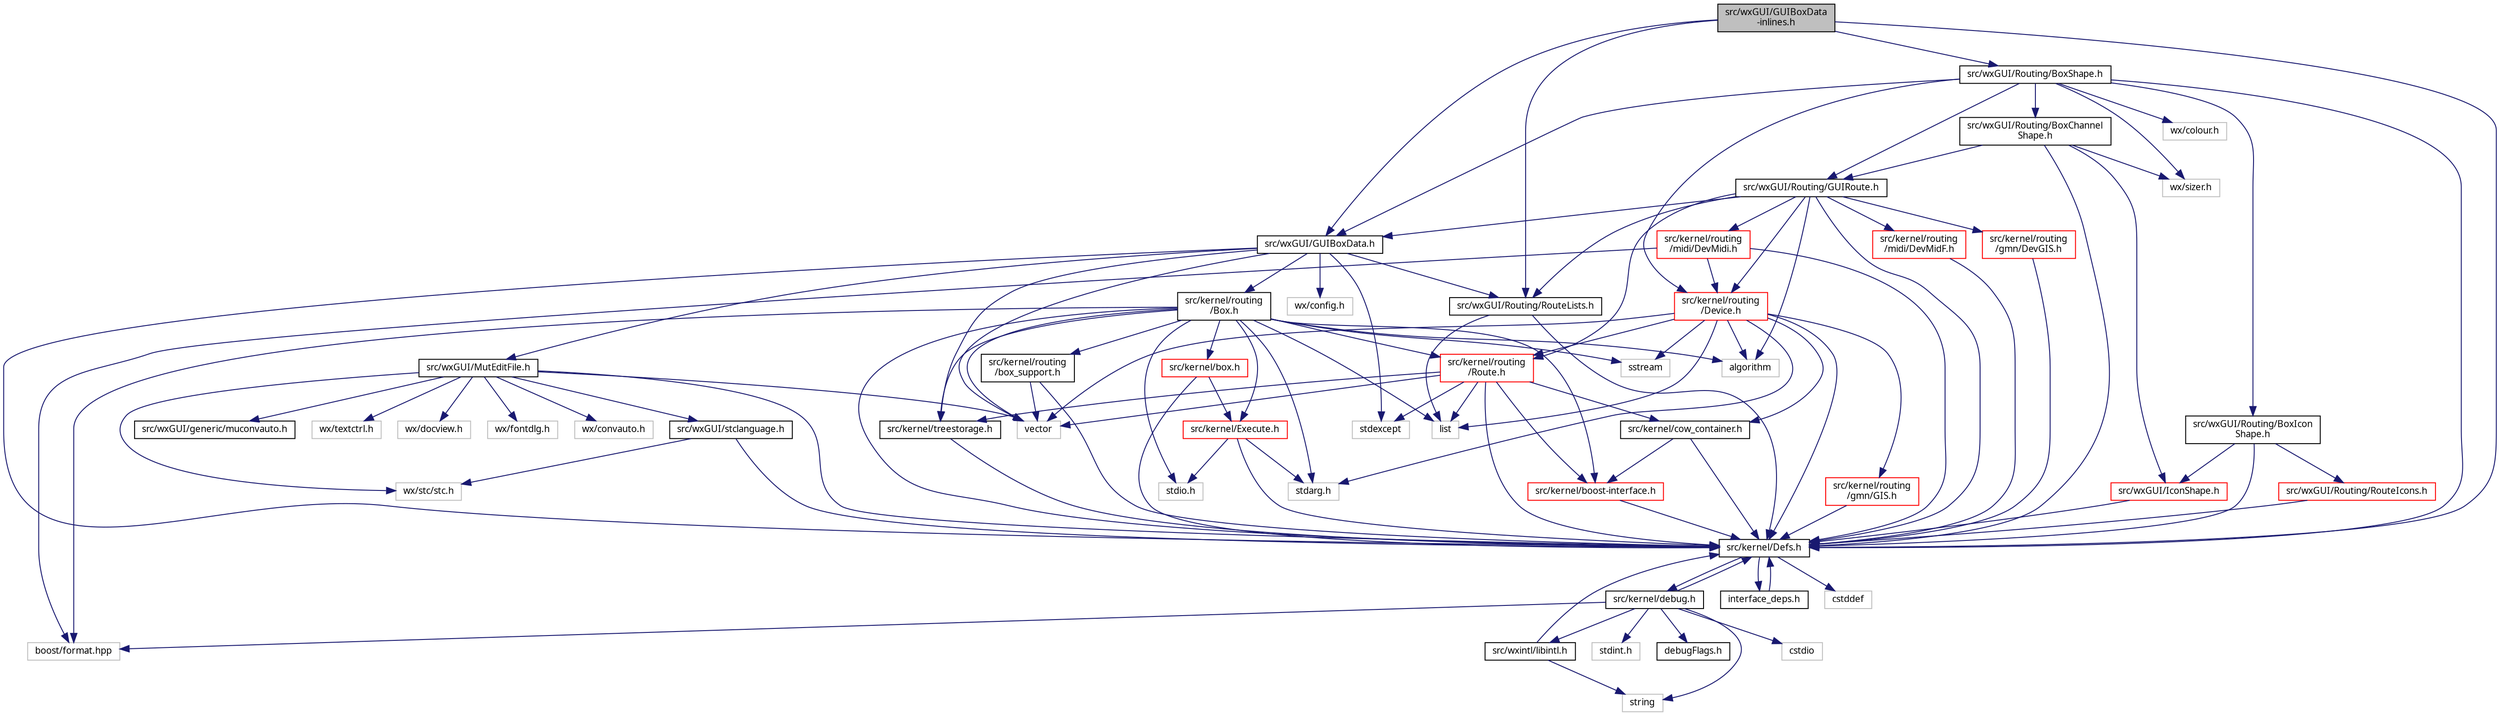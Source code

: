 digraph "src/wxGUI/GUIBoxData-inlines.h"
{
  edge [fontname="Sans",fontsize="10",labelfontname="Sans",labelfontsize="10"];
  node [fontname="Sans",fontsize="10",shape=record];
  Node0 [label="src/wxGUI/GUIBoxData\l-inlines.h",height=0.2,width=0.4,color="black", fillcolor="grey75", style="filled", fontcolor="black"];
  Node0 -> Node1 [color="midnightblue",fontsize="10",style="solid",fontname="Sans"];
  Node1 [label="src/kernel/Defs.h",height=0.2,width=0.4,color="black", fillcolor="white", style="filled",URL="$d1/d73/Defs_8h.html",tooltip="Common definitions. "];
  Node1 -> Node2 [color="midnightblue",fontsize="10",style="solid",fontname="Sans"];
  Node2 [label="interface_deps.h",height=0.2,width=0.4,color="black", fillcolor="white", style="filled",URL="$de/ddd/interface__deps_8h.html"];
  Node2 -> Node1 [color="midnightblue",fontsize="10",style="solid",fontname="Sans"];
  Node1 -> Node3 [color="midnightblue",fontsize="10",style="solid",fontname="Sans"];
  Node3 [label="cstddef",height=0.2,width=0.4,color="grey75", fillcolor="white", style="filled"];
  Node1 -> Node4 [color="midnightblue",fontsize="10",style="solid",fontname="Sans"];
  Node4 [label="src/kernel/debug.h",height=0.2,width=0.4,color="black", fillcolor="white", style="filled",URL="$db/d16/debug_8h.html"];
  Node4 -> Node1 [color="midnightblue",fontsize="10",style="solid",fontname="Sans"];
  Node4 -> Node5 [color="midnightblue",fontsize="10",style="solid",fontname="Sans"];
  Node5 [label="src/wxintl/libintl.h",height=0.2,width=0.4,color="black", fillcolor="white", style="filled",URL="$d4/d64/libintl_8h.html"];
  Node5 -> Node1 [color="midnightblue",fontsize="10",style="solid",fontname="Sans"];
  Node5 -> Node6 [color="midnightblue",fontsize="10",style="solid",fontname="Sans"];
  Node6 [label="string",height=0.2,width=0.4,color="grey75", fillcolor="white", style="filled"];
  Node4 -> Node6 [color="midnightblue",fontsize="10",style="solid",fontname="Sans"];
  Node4 -> Node7 [color="midnightblue",fontsize="10",style="solid",fontname="Sans"];
  Node7 [label="cstdio",height=0.2,width=0.4,color="grey75", fillcolor="white", style="filled"];
  Node4 -> Node8 [color="midnightblue",fontsize="10",style="solid",fontname="Sans"];
  Node8 [label="boost/format.hpp",height=0.2,width=0.4,color="grey75", fillcolor="white", style="filled"];
  Node4 -> Node9 [color="midnightblue",fontsize="10",style="solid",fontname="Sans"];
  Node9 [label="stdint.h",height=0.2,width=0.4,color="grey75", fillcolor="white", style="filled"];
  Node4 -> Node10 [color="midnightblue",fontsize="10",style="solid",fontname="Sans"];
  Node10 [label="debugFlags.h",height=0.2,width=0.4,color="black", fillcolor="white", style="filled",URL="$d4/dab/debugFlags_8h.html",tooltip="Debug flags for mutabor debug mode. "];
  Node0 -> Node11 [color="midnightblue",fontsize="10",style="solid",fontname="Sans"];
  Node11 [label="src/wxGUI/Routing/RouteLists.h",height=0.2,width=0.4,color="black", fillcolor="white", style="filled",URL="$d4/d70/RouteLists_8h.html"];
  Node11 -> Node1 [color="midnightblue",fontsize="10",style="solid",fontname="Sans"];
  Node11 -> Node12 [color="midnightblue",fontsize="10",style="solid",fontname="Sans"];
  Node12 [label="list",height=0.2,width=0.4,color="grey75", fillcolor="white", style="filled"];
  Node0 -> Node13 [color="midnightblue",fontsize="10",style="solid",fontname="Sans"];
  Node13 [label="src/wxGUI/GUIBoxData.h",height=0.2,width=0.4,color="black", fillcolor="white", style="filled",URL="$d5/df7/GUIBoxData_8h.html"];
  Node13 -> Node1 [color="midnightblue",fontsize="10",style="solid",fontname="Sans"];
  Node13 -> Node14 [color="midnightblue",fontsize="10",style="solid",fontname="Sans"];
  Node14 [label="src/kernel/treestorage.h",height=0.2,width=0.4,color="black", fillcolor="white", style="filled",URL="$db/dbe/treestorage_8h.html",tooltip="abstract class for tree like storage "];
  Node14 -> Node1 [color="midnightblue",fontsize="10",style="solid",fontname="Sans"];
  Node13 -> Node15 [color="midnightblue",fontsize="10",style="solid",fontname="Sans"];
  Node15 [label="src/kernel/routing\l/Box.h",height=0.2,width=0.4,color="black", fillcolor="white", style="filled",URL="$de/d0f/Box_8h.html",tooltip="Mutabor Box for C++. "];
  Node15 -> Node1 [color="midnightblue",fontsize="10",style="solid",fontname="Sans"];
  Node15 -> Node14 [color="midnightblue",fontsize="10",style="solid",fontname="Sans"];
  Node15 -> Node16 [color="midnightblue",fontsize="10",style="solid",fontname="Sans"];
  Node16 [label="src/kernel/boost-interface.h",height=0.2,width=0.4,color="red", fillcolor="white", style="filled",URL="$d1/da4/boost-interface_8h.html",tooltip="Interface to the boost library. "];
  Node16 -> Node1 [color="midnightblue",fontsize="10",style="solid",fontname="Sans"];
  Node15 -> Node19 [color="midnightblue",fontsize="10",style="solid",fontname="Sans"];
  Node19 [label="src/kernel/routing\l/Route.h",height=0.2,width=0.4,color="red", fillcolor="white", style="filled",URL="$d1/d65/Route_8h.html",tooltip="Routing. "];
  Node19 -> Node1 [color="midnightblue",fontsize="10",style="solid",fontname="Sans"];
  Node19 -> Node20 [color="midnightblue",fontsize="10",style="solid",fontname="Sans"];
  Node20 [label="src/kernel/cow_container.h",height=0.2,width=0.4,color="black", fillcolor="white", style="filled",URL="$da/d28/cow__container_8h.html",tooltip="Copy on write container. "];
  Node20 -> Node1 [color="midnightblue",fontsize="10",style="solid",fontname="Sans"];
  Node20 -> Node16 [color="midnightblue",fontsize="10",style="solid",fontname="Sans"];
  Node19 -> Node14 [color="midnightblue",fontsize="10",style="solid",fontname="Sans"];
  Node19 -> Node16 [color="midnightblue",fontsize="10",style="solid",fontname="Sans"];
  Node19 -> Node12 [color="midnightblue",fontsize="10",style="solid",fontname="Sans"];
  Node19 -> Node23 [color="midnightblue",fontsize="10",style="solid",fontname="Sans"];
  Node23 [label="vector",height=0.2,width=0.4,color="grey75", fillcolor="white", style="filled"];
  Node19 -> Node24 [color="midnightblue",fontsize="10",style="solid",fontname="Sans"];
  Node24 [label="stdexcept",height=0.2,width=0.4,color="grey75", fillcolor="white", style="filled"];
  Node15 -> Node44 [color="midnightblue",fontsize="10",style="solid",fontname="Sans"];
  Node44 [label="src/kernel/Execute.h",height=0.2,width=0.4,color="red", fillcolor="white", style="filled",URL="$de/d11/Execute_8h.html",tooltip="Execute tuning changes. "];
  Node44 -> Node1 [color="midnightblue",fontsize="10",style="solid",fontname="Sans"];
  Node44 -> Node46 [color="midnightblue",fontsize="10",style="solid",fontname="Sans"];
  Node46 [label="stdio.h",height=0.2,width=0.4,color="grey75", fillcolor="white", style="filled"];
  Node44 -> Node40 [color="midnightblue",fontsize="10",style="solid",fontname="Sans"];
  Node40 [label="stdarg.h",height=0.2,width=0.4,color="grey75", fillcolor="white", style="filled"];
  Node15 -> Node47 [color="midnightblue",fontsize="10",style="solid",fontname="Sans"];
  Node47 [label="src/kernel/box.h",height=0.2,width=0.4,color="red", fillcolor="white", style="filled",URL="$dc/d19/box_8h.html",tooltip="Description: Collect all properties, which are used by boxes. "];
  Node47 -> Node1 [color="midnightblue",fontsize="10",style="solid",fontname="Sans"];
  Node47 -> Node44 [color="midnightblue",fontsize="10",style="solid",fontname="Sans"];
  Node15 -> Node50 [color="midnightblue",fontsize="10",style="solid",fontname="Sans"];
  Node50 [label="src/kernel/routing\l/box_support.h",height=0.2,width=0.4,color="black", fillcolor="white", style="filled",URL="$d2/dfc/box__support_8h.html",tooltip="Mutabor Box for C++. "];
  Node50 -> Node1 [color="midnightblue",fontsize="10",style="solid",fontname="Sans"];
  Node50 -> Node23 [color="midnightblue",fontsize="10",style="solid",fontname="Sans"];
  Node15 -> Node23 [color="midnightblue",fontsize="10",style="solid",fontname="Sans"];
  Node15 -> Node12 [color="midnightblue",fontsize="10",style="solid",fontname="Sans"];
  Node15 -> Node38 [color="midnightblue",fontsize="10",style="solid",fontname="Sans"];
  Node38 [label="algorithm",height=0.2,width=0.4,color="grey75", fillcolor="white", style="filled"];
  Node15 -> Node39 [color="midnightblue",fontsize="10",style="solid",fontname="Sans"];
  Node39 [label="sstream",height=0.2,width=0.4,color="grey75", fillcolor="white", style="filled"];
  Node15 -> Node40 [color="midnightblue",fontsize="10",style="solid",fontname="Sans"];
  Node15 -> Node46 [color="midnightblue",fontsize="10",style="solid",fontname="Sans"];
  Node15 -> Node8 [color="midnightblue",fontsize="10",style="solid",fontname="Sans"];
  Node13 -> Node11 [color="midnightblue",fontsize="10",style="solid",fontname="Sans"];
  Node13 -> Node51 [color="midnightblue",fontsize="10",style="solid",fontname="Sans"];
  Node51 [label="src/wxGUI/MutEditFile.h",height=0.2,width=0.4,color="black", fillcolor="white", style="filled",URL="$d5/dfb/MutEditFile_8h.html"];
  Node51 -> Node1 [color="midnightblue",fontsize="10",style="solid",fontname="Sans"];
  Node51 -> Node52 [color="midnightblue",fontsize="10",style="solid",fontname="Sans"];
  Node52 [label="src/wxGUI/stclanguage.h",height=0.2,width=0.4,color="black", fillcolor="white", style="filled",URL="$d1/de5/stclanguage_8h.html"];
  Node52 -> Node1 [color="midnightblue",fontsize="10",style="solid",fontname="Sans"];
  Node52 -> Node53 [color="midnightblue",fontsize="10",style="solid",fontname="Sans"];
  Node53 [label="wx/stc/stc.h",height=0.2,width=0.4,color="grey75", fillcolor="white", style="filled"];
  Node51 -> Node54 [color="midnightblue",fontsize="10",style="solid",fontname="Sans"];
  Node54 [label="src/wxGUI/generic/muconvauto.h",height=0.2,width=0.4,color="black", fillcolor="white", style="filled",URL="$d1/dcd/muconvauto_8h.html",tooltip="Automatic Character set detection and conversion. "];
  Node51 -> Node23 [color="midnightblue",fontsize="10",style="solid",fontname="Sans"];
  Node51 -> Node55 [color="midnightblue",fontsize="10",style="solid",fontname="Sans"];
  Node55 [label="wx/textctrl.h",height=0.2,width=0.4,color="grey75", fillcolor="white", style="filled"];
  Node51 -> Node56 [color="midnightblue",fontsize="10",style="solid",fontname="Sans"];
  Node56 [label="wx/docview.h",height=0.2,width=0.4,color="grey75", fillcolor="white", style="filled"];
  Node51 -> Node53 [color="midnightblue",fontsize="10",style="solid",fontname="Sans"];
  Node51 -> Node57 [color="midnightblue",fontsize="10",style="solid",fontname="Sans"];
  Node57 [label="wx/fontdlg.h",height=0.2,width=0.4,color="grey75", fillcolor="white", style="filled"];
  Node51 -> Node58 [color="midnightblue",fontsize="10",style="solid",fontname="Sans"];
  Node58 [label="wx/convauto.h",height=0.2,width=0.4,color="grey75", fillcolor="white", style="filled"];
  Node13 -> Node23 [color="midnightblue",fontsize="10",style="solid",fontname="Sans"];
  Node13 -> Node24 [color="midnightblue",fontsize="10",style="solid",fontname="Sans"];
  Node13 -> Node59 [color="midnightblue",fontsize="10",style="solid",fontname="Sans"];
  Node59 [label="wx/config.h",height=0.2,width=0.4,color="grey75", fillcolor="white", style="filled"];
  Node0 -> Node60 [color="midnightblue",fontsize="10",style="solid",fontname="Sans"];
  Node60 [label="src/wxGUI/Routing/BoxShape.h",height=0.2,width=0.4,color="black", fillcolor="white", style="filled",URL="$d9/d49/BoxShape_8h.html",tooltip="Box shape for route window. "];
  Node60 -> Node1 [color="midnightblue",fontsize="10",style="solid",fontname="Sans"];
  Node60 -> Node13 [color="midnightblue",fontsize="10",style="solid",fontname="Sans"];
  Node60 -> Node61 [color="midnightblue",fontsize="10",style="solid",fontname="Sans"];
  Node61 [label="src/wxGUI/Routing/GUIRoute.h",height=0.2,width=0.4,color="black", fillcolor="white", style="filled",URL="$d6/dfa/GUIRoute_8h.html"];
  Node61 -> Node1 [color="midnightblue",fontsize="10",style="solid",fontname="Sans"];
  Node61 -> Node27 [color="midnightblue",fontsize="10",style="solid",fontname="Sans"];
  Node27 [label="src/kernel/routing\l/Device.h",height=0.2,width=0.4,color="red", fillcolor="white", style="filled",URL="$de/d05/Device_8h.html",tooltip="Routing. "];
  Node27 -> Node1 [color="midnightblue",fontsize="10",style="solid",fontname="Sans"];
  Node27 -> Node20 [color="midnightblue",fontsize="10",style="solid",fontname="Sans"];
  Node27 -> Node28 [color="midnightblue",fontsize="10",style="solid",fontname="Sans"];
  Node28 [label="src/kernel/routing\l/gmn/GIS.h",height=0.2,width=0.4,color="red", fillcolor="white", style="filled",URL="$dd/d4d/GIS_8h.html"];
  Node28 -> Node1 [color="midnightblue",fontsize="10",style="solid",fontname="Sans"];
  Node27 -> Node19 [color="midnightblue",fontsize="10",style="solid",fontname="Sans"];
  Node27 -> Node23 [color="midnightblue",fontsize="10",style="solid",fontname="Sans"];
  Node27 -> Node12 [color="midnightblue",fontsize="10",style="solid",fontname="Sans"];
  Node27 -> Node38 [color="midnightblue",fontsize="10",style="solid",fontname="Sans"];
  Node27 -> Node39 [color="midnightblue",fontsize="10",style="solid",fontname="Sans"];
  Node27 -> Node40 [color="midnightblue",fontsize="10",style="solid",fontname="Sans"];
  Node61 -> Node62 [color="midnightblue",fontsize="10",style="solid",fontname="Sans"];
  Node62 [label="src/kernel/routing\l/midi/DevMidi.h",height=0.2,width=0.4,color="red", fillcolor="white", style="filled",URL="$d4/da2/DevMidi_8h.html",tooltip="Classes for midi port. "];
  Node62 -> Node1 [color="midnightblue",fontsize="10",style="solid",fontname="Sans"];
  Node62 -> Node27 [color="midnightblue",fontsize="10",style="solid",fontname="Sans"];
  Node62 -> Node8 [color="midnightblue",fontsize="10",style="solid",fontname="Sans"];
  Node61 -> Node67 [color="midnightblue",fontsize="10",style="solid",fontname="Sans"];
  Node67 [label="src/kernel/routing\l/midi/DevMidF.h",height=0.2,width=0.4,color="red", fillcolor="white", style="filled",URL="$da/d3c/DevMidF_8h.html"];
  Node67 -> Node1 [color="midnightblue",fontsize="10",style="solid",fontname="Sans"];
  Node61 -> Node76 [color="midnightblue",fontsize="10",style="solid",fontname="Sans"];
  Node76 [label="src/kernel/routing\l/gmn/DevGIS.h",height=0.2,width=0.4,color="red", fillcolor="white", style="filled",URL="$da/d81/DevGIS_8h.html"];
  Node76 -> Node1 [color="midnightblue",fontsize="10",style="solid",fontname="Sans"];
  Node61 -> Node19 [color="midnightblue",fontsize="10",style="solid",fontname="Sans"];
  Node61 -> Node13 [color="midnightblue",fontsize="10",style="solid",fontname="Sans"];
  Node61 -> Node11 [color="midnightblue",fontsize="10",style="solid",fontname="Sans"];
  Node61 -> Node38 [color="midnightblue",fontsize="10",style="solid",fontname="Sans"];
  Node60 -> Node78 [color="midnightblue",fontsize="10",style="solid",fontname="Sans"];
  Node78 [label="src/wxGUI/Routing/BoxChannel\lShape.h",height=0.2,width=0.4,color="black", fillcolor="white", style="filled",URL="$d6/d68/BoxChannelShape_8h.html",tooltip="Box shape for route window. "];
  Node78 -> Node1 [color="midnightblue",fontsize="10",style="solid",fontname="Sans"];
  Node78 -> Node61 [color="midnightblue",fontsize="10",style="solid",fontname="Sans"];
  Node78 -> Node79 [color="midnightblue",fontsize="10",style="solid",fontname="Sans"];
  Node79 [label="src/wxGUI/IconShape.h",height=0.2,width=0.4,color="red", fillcolor="white", style="filled",URL="$d5/d6f/IconShape_8h.html",tooltip="Icon shape. "];
  Node79 -> Node1 [color="midnightblue",fontsize="10",style="solid",fontname="Sans"];
  Node78 -> Node101 [color="midnightblue",fontsize="10",style="solid",fontname="Sans"];
  Node101 [label="wx/sizer.h",height=0.2,width=0.4,color="grey75", fillcolor="white", style="filled"];
  Node60 -> Node102 [color="midnightblue",fontsize="10",style="solid",fontname="Sans"];
  Node102 [label="src/wxGUI/Routing/BoxIcon\lShape.h",height=0.2,width=0.4,color="black", fillcolor="white", style="filled",URL="$d2/de0/BoxIconShape_8h.html",tooltip="Box icon shape for route window. "];
  Node102 -> Node1 [color="midnightblue",fontsize="10",style="solid",fontname="Sans"];
  Node102 -> Node79 [color="midnightblue",fontsize="10",style="solid",fontname="Sans"];
  Node102 -> Node103 [color="midnightblue",fontsize="10",style="solid",fontname="Sans"];
  Node103 [label="src/wxGUI/Routing/RouteIcons.h",height=0.2,width=0.4,color="red", fillcolor="white", style="filled",URL="$df/d40/RouteIcons_8h.html",tooltip="Devices base classes. "];
  Node103 -> Node1 [color="midnightblue",fontsize="10",style="solid",fontname="Sans"];
  Node60 -> Node27 [color="midnightblue",fontsize="10",style="solid",fontname="Sans"];
  Node60 -> Node104 [color="midnightblue",fontsize="10",style="solid",fontname="Sans"];
  Node104 [label="wx/colour.h",height=0.2,width=0.4,color="grey75", fillcolor="white", style="filled"];
  Node60 -> Node101 [color="midnightblue",fontsize="10",style="solid",fontname="Sans"];
}
